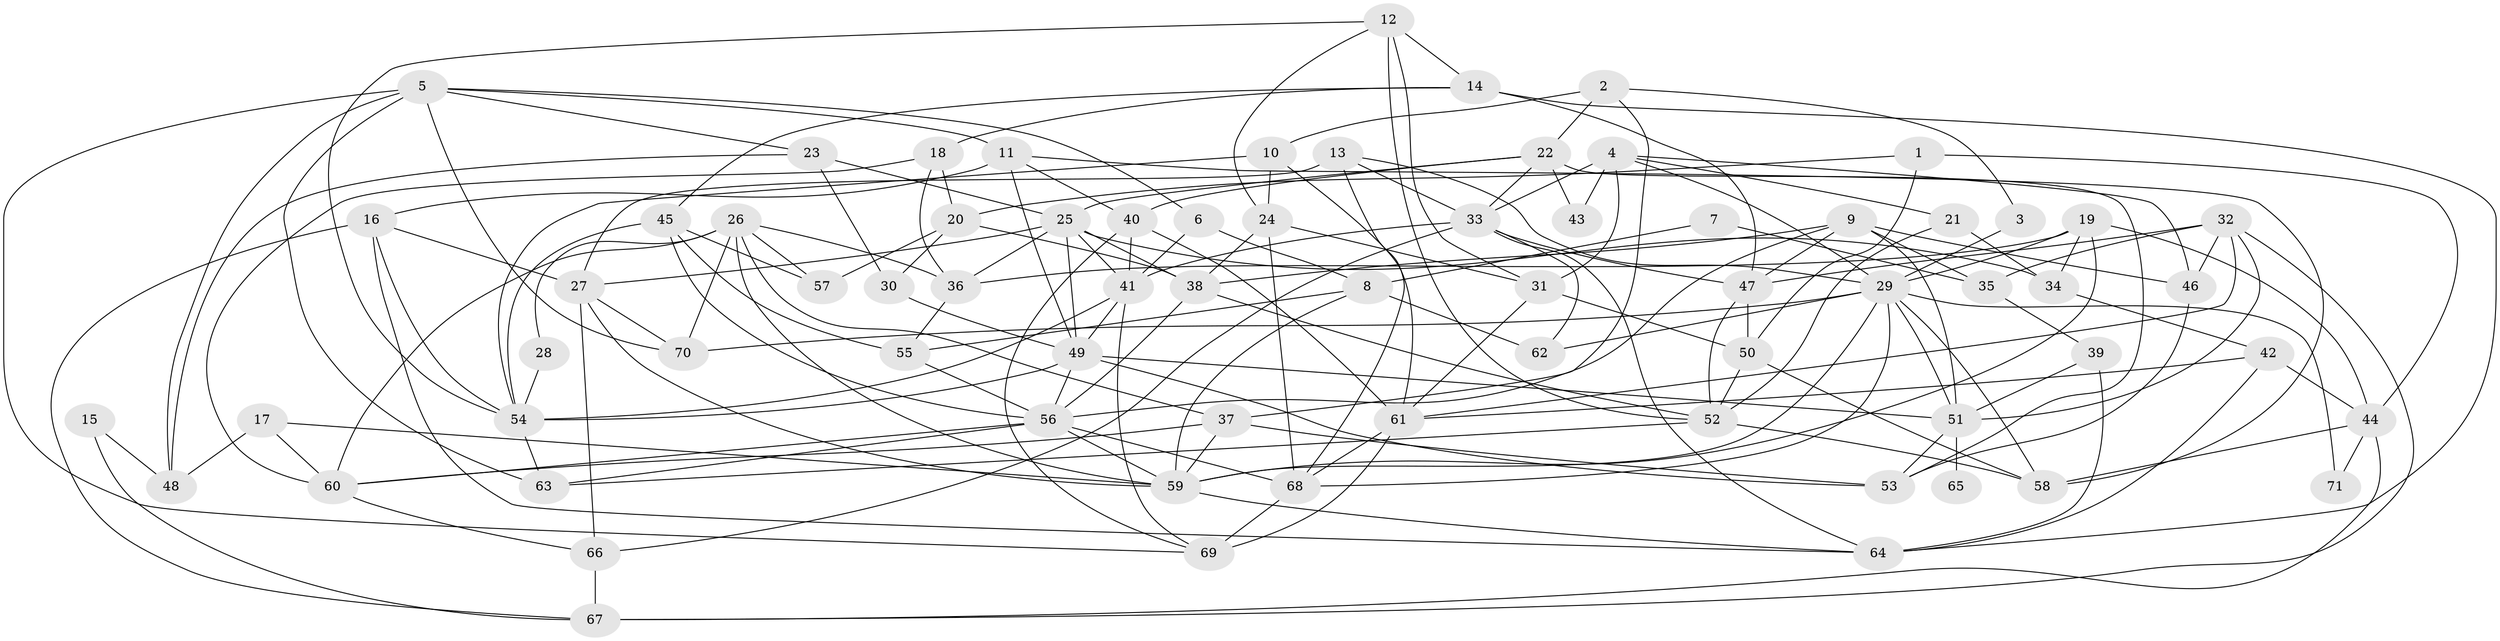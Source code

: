 // original degree distribution, {4: 0.28205128205128205, 3: 0.26495726495726496, 5: 0.20512820512820512, 2: 0.1282051282051282, 7: 0.042735042735042736, 8: 0.017094017094017096, 6: 0.05982905982905983}
// Generated by graph-tools (version 1.1) at 2025/37/03/04/25 23:37:02]
// undirected, 71 vertices, 176 edges
graph export_dot {
  node [color=gray90,style=filled];
  1;
  2;
  3;
  4;
  5;
  6;
  7;
  8;
  9;
  10;
  11;
  12;
  13;
  14;
  15;
  16;
  17;
  18;
  19;
  20;
  21;
  22;
  23;
  24;
  25;
  26;
  27;
  28;
  29;
  30;
  31;
  32;
  33;
  34;
  35;
  36;
  37;
  38;
  39;
  40;
  41;
  42;
  43;
  44;
  45;
  46;
  47;
  48;
  49;
  50;
  51;
  52;
  53;
  54;
  55;
  56;
  57;
  58;
  59;
  60;
  61;
  62;
  63;
  64;
  65;
  66;
  67;
  68;
  69;
  70;
  71;
  1 -- 20 [weight=1.0];
  1 -- 44 [weight=2.0];
  1 -- 50 [weight=1.0];
  2 -- 3 [weight=1.0];
  2 -- 10 [weight=1.0];
  2 -- 22 [weight=1.0];
  2 -- 37 [weight=1.0];
  3 -- 29 [weight=2.0];
  4 -- 21 [weight=1.0];
  4 -- 29 [weight=1.0];
  4 -- 31 [weight=1.0];
  4 -- 33 [weight=1.0];
  4 -- 43 [weight=1.0];
  4 -- 46 [weight=1.0];
  5 -- 6 [weight=1.0];
  5 -- 11 [weight=1.0];
  5 -- 23 [weight=1.0];
  5 -- 48 [weight=1.0];
  5 -- 63 [weight=1.0];
  5 -- 69 [weight=1.0];
  5 -- 70 [weight=1.0];
  6 -- 8 [weight=1.0];
  6 -- 41 [weight=1.0];
  7 -- 8 [weight=1.0];
  7 -- 35 [weight=1.0];
  8 -- 55 [weight=1.0];
  8 -- 59 [weight=1.0];
  8 -- 62 [weight=1.0];
  9 -- 35 [weight=1.0];
  9 -- 38 [weight=1.0];
  9 -- 46 [weight=1.0];
  9 -- 47 [weight=2.0];
  9 -- 51 [weight=1.0];
  9 -- 56 [weight=1.0];
  10 -- 24 [weight=1.0];
  10 -- 54 [weight=1.0];
  10 -- 61 [weight=1.0];
  11 -- 16 [weight=1.0];
  11 -- 40 [weight=1.0];
  11 -- 49 [weight=1.0];
  11 -- 58 [weight=1.0];
  12 -- 14 [weight=1.0];
  12 -- 24 [weight=1.0];
  12 -- 31 [weight=1.0];
  12 -- 52 [weight=1.0];
  12 -- 54 [weight=1.0];
  13 -- 27 [weight=1.0];
  13 -- 29 [weight=1.0];
  13 -- 33 [weight=1.0];
  13 -- 68 [weight=1.0];
  14 -- 18 [weight=1.0];
  14 -- 45 [weight=1.0];
  14 -- 47 [weight=1.0];
  14 -- 64 [weight=1.0];
  15 -- 48 [weight=1.0];
  15 -- 67 [weight=1.0];
  16 -- 27 [weight=1.0];
  16 -- 54 [weight=1.0];
  16 -- 64 [weight=1.0];
  16 -- 67 [weight=1.0];
  17 -- 48 [weight=1.0];
  17 -- 59 [weight=1.0];
  17 -- 60 [weight=1.0];
  18 -- 20 [weight=1.0];
  18 -- 36 [weight=1.0];
  18 -- 60 [weight=1.0];
  19 -- 29 [weight=1.0];
  19 -- 34 [weight=1.0];
  19 -- 36 [weight=1.0];
  19 -- 44 [weight=1.0];
  19 -- 59 [weight=1.0];
  20 -- 30 [weight=1.0];
  20 -- 38 [weight=1.0];
  20 -- 57 [weight=1.0];
  21 -- 34 [weight=1.0];
  21 -- 52 [weight=1.0];
  22 -- 25 [weight=1.0];
  22 -- 33 [weight=1.0];
  22 -- 40 [weight=1.0];
  22 -- 43 [weight=2.0];
  22 -- 53 [weight=1.0];
  23 -- 25 [weight=1.0];
  23 -- 30 [weight=1.0];
  23 -- 48 [weight=1.0];
  24 -- 31 [weight=1.0];
  24 -- 38 [weight=1.0];
  24 -- 68 [weight=1.0];
  25 -- 27 [weight=1.0];
  25 -- 34 [weight=1.0];
  25 -- 36 [weight=1.0];
  25 -- 38 [weight=1.0];
  25 -- 41 [weight=1.0];
  25 -- 49 [weight=1.0];
  26 -- 28 [weight=1.0];
  26 -- 36 [weight=1.0];
  26 -- 37 [weight=1.0];
  26 -- 57 [weight=1.0];
  26 -- 59 [weight=1.0];
  26 -- 60 [weight=1.0];
  26 -- 70 [weight=1.0];
  27 -- 59 [weight=1.0];
  27 -- 66 [weight=1.0];
  27 -- 70 [weight=1.0];
  28 -- 54 [weight=1.0];
  29 -- 51 [weight=1.0];
  29 -- 58 [weight=1.0];
  29 -- 59 [weight=1.0];
  29 -- 62 [weight=1.0];
  29 -- 68 [weight=1.0];
  29 -- 70 [weight=1.0];
  29 -- 71 [weight=1.0];
  30 -- 49 [weight=1.0];
  31 -- 50 [weight=1.0];
  31 -- 61 [weight=1.0];
  32 -- 35 [weight=2.0];
  32 -- 46 [weight=1.0];
  32 -- 47 [weight=1.0];
  32 -- 51 [weight=1.0];
  32 -- 61 [weight=1.0];
  32 -- 67 [weight=1.0];
  33 -- 41 [weight=1.0];
  33 -- 47 [weight=1.0];
  33 -- 62 [weight=1.0];
  33 -- 64 [weight=1.0];
  33 -- 66 [weight=1.0];
  34 -- 42 [weight=2.0];
  35 -- 39 [weight=1.0];
  36 -- 55 [weight=1.0];
  37 -- 53 [weight=1.0];
  37 -- 59 [weight=1.0];
  37 -- 60 [weight=1.0];
  38 -- 52 [weight=1.0];
  38 -- 56 [weight=1.0];
  39 -- 51 [weight=1.0];
  39 -- 64 [weight=1.0];
  40 -- 41 [weight=1.0];
  40 -- 61 [weight=1.0];
  40 -- 69 [weight=1.0];
  41 -- 49 [weight=1.0];
  41 -- 54 [weight=1.0];
  41 -- 69 [weight=1.0];
  42 -- 44 [weight=1.0];
  42 -- 61 [weight=1.0];
  42 -- 64 [weight=1.0];
  44 -- 58 [weight=1.0];
  44 -- 67 [weight=1.0];
  44 -- 71 [weight=1.0];
  45 -- 54 [weight=1.0];
  45 -- 55 [weight=1.0];
  45 -- 56 [weight=1.0];
  45 -- 57 [weight=1.0];
  46 -- 53 [weight=1.0];
  47 -- 50 [weight=1.0];
  47 -- 52 [weight=1.0];
  49 -- 51 [weight=2.0];
  49 -- 53 [weight=1.0];
  49 -- 54 [weight=1.0];
  49 -- 56 [weight=1.0];
  50 -- 52 [weight=1.0];
  50 -- 58 [weight=1.0];
  51 -- 53 [weight=1.0];
  51 -- 65 [weight=2.0];
  52 -- 58 [weight=1.0];
  52 -- 63 [weight=1.0];
  54 -- 63 [weight=1.0];
  55 -- 56 [weight=2.0];
  56 -- 59 [weight=1.0];
  56 -- 60 [weight=1.0];
  56 -- 63 [weight=1.0];
  56 -- 68 [weight=1.0];
  59 -- 64 [weight=1.0];
  60 -- 66 [weight=1.0];
  61 -- 68 [weight=1.0];
  61 -- 69 [weight=2.0];
  66 -- 67 [weight=1.0];
  68 -- 69 [weight=1.0];
}
